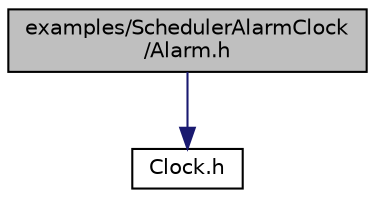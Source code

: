 digraph "examples/SchedulerAlarmClock/Alarm.h"
{
  edge [fontname="Helvetica",fontsize="10",labelfontname="Helvetica",labelfontsize="10"];
  node [fontname="Helvetica",fontsize="10",shape=record];
  Node1 [label="examples/SchedulerAlarmClock\l/Alarm.h",height=0.2,width=0.4,color="black", fillcolor="grey75", style="filled", fontcolor="black"];
  Node1 -> Node2 [color="midnightblue",fontsize="10",style="solid",fontname="Helvetica"];
  Node2 [label="Clock.h",height=0.2,width=0.4,color="black", fillcolor="white", style="filled",URL="$d2/d52/Clock_8h.html"];
}
